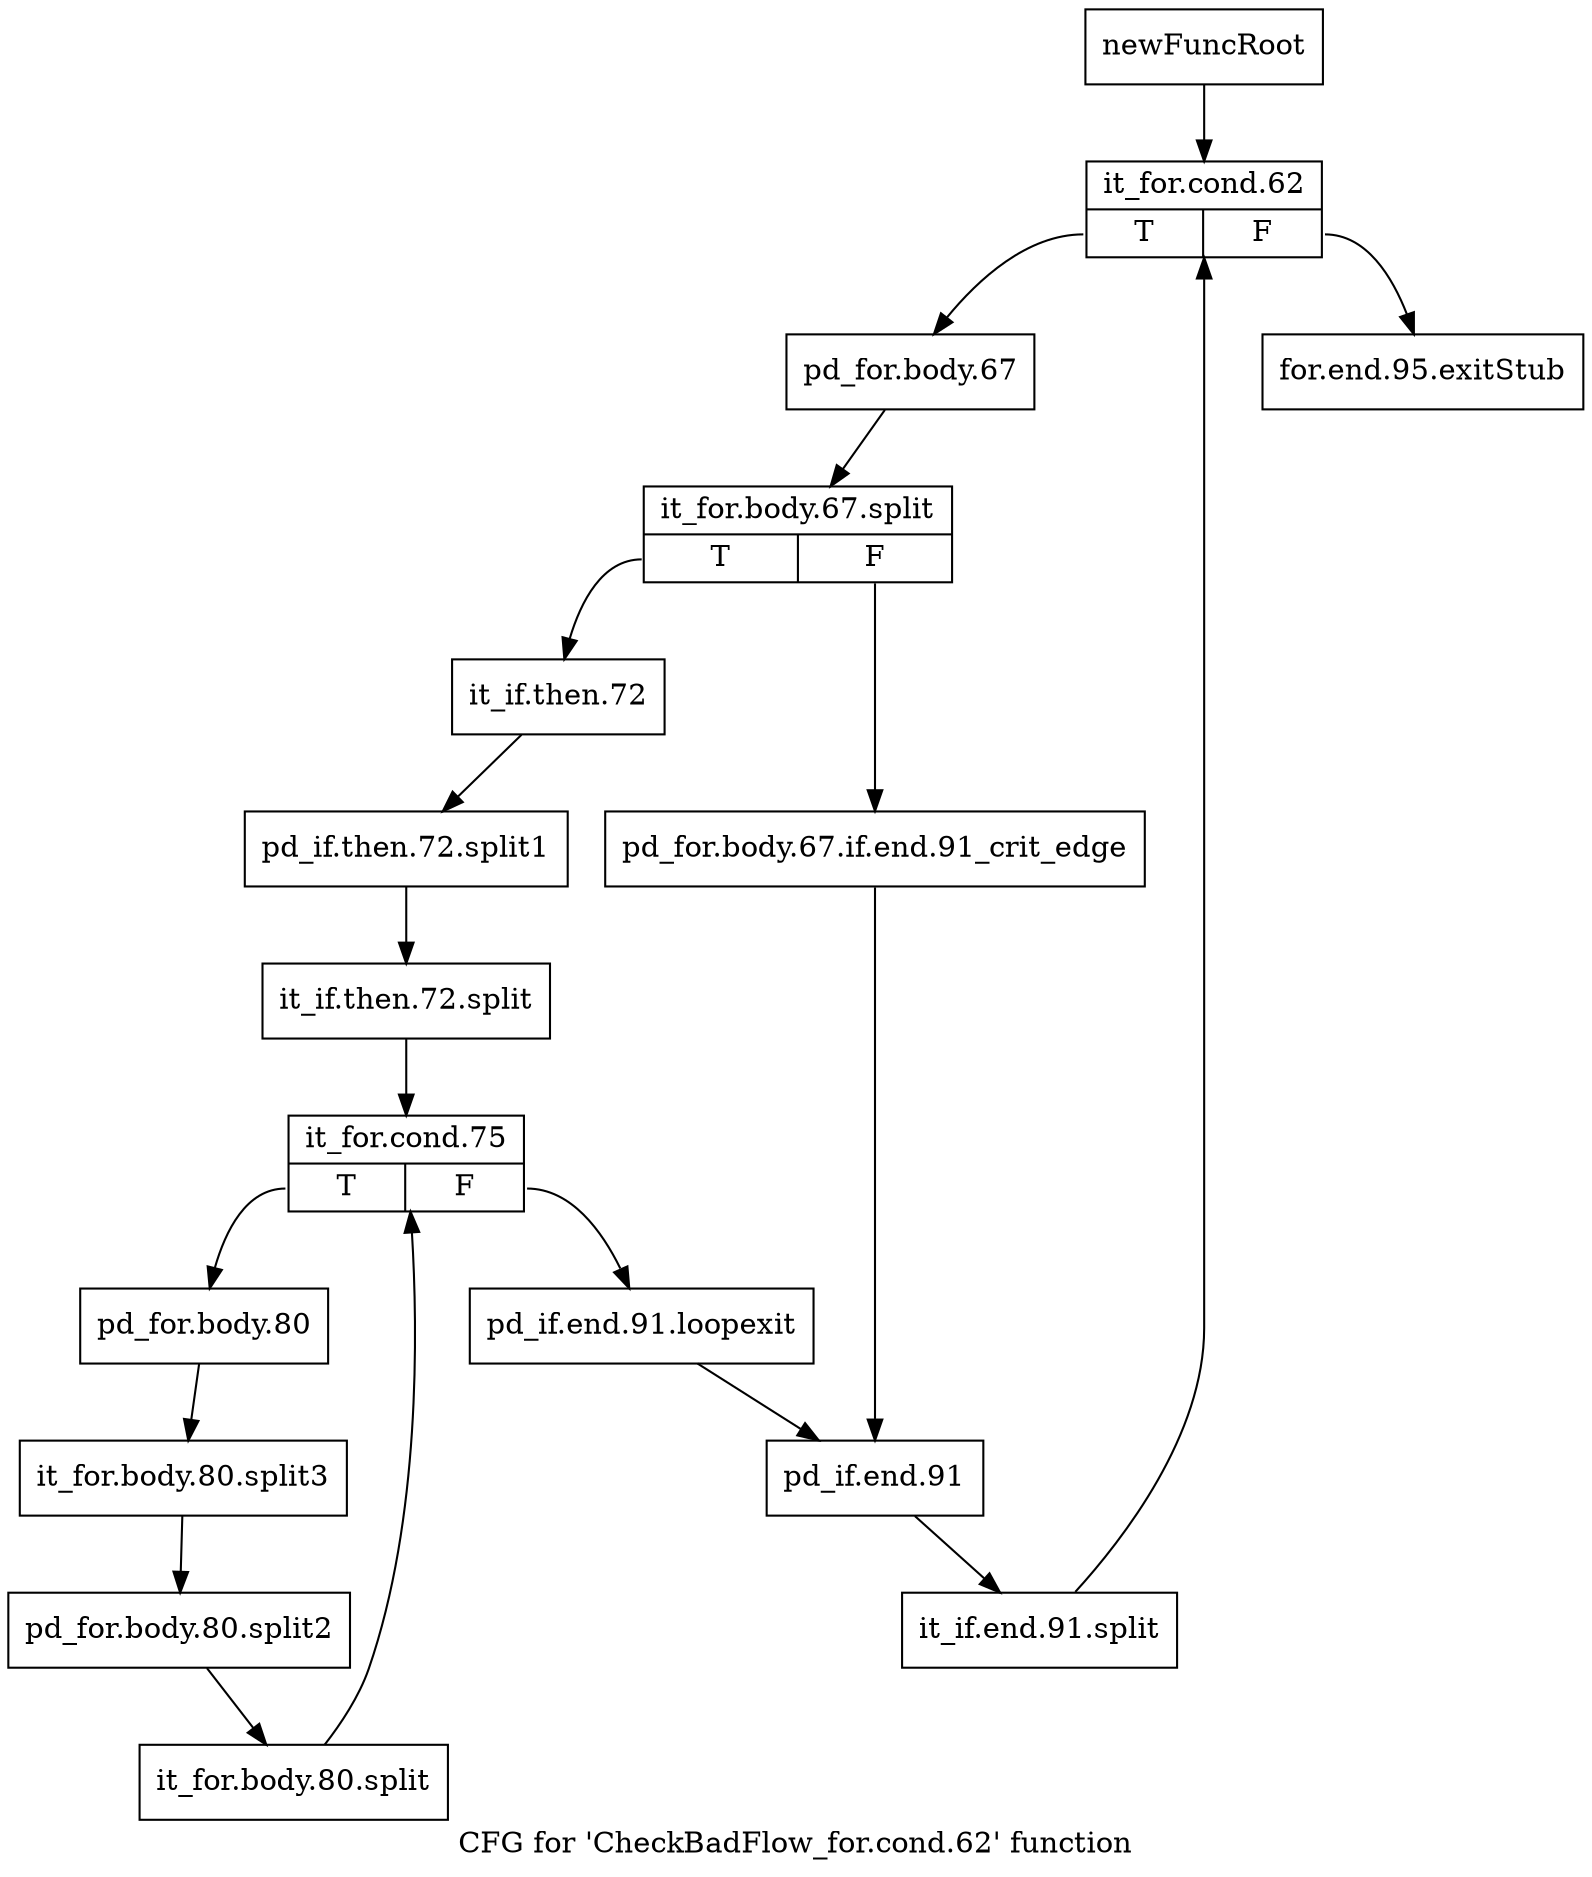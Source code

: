 digraph "CFG for 'CheckBadFlow_for.cond.62' function" {
	label="CFG for 'CheckBadFlow_for.cond.62' function";

	Node0x10aba70 [shape=record,label="{newFuncRoot}"];
	Node0x10aba70 -> Node0x10abb10;
	Node0x10abac0 [shape=record,label="{for.end.95.exitStub}"];
	Node0x10abb10 [shape=record,label="{it_for.cond.62|{<s0>T|<s1>F}}"];
	Node0x10abb10:s0 -> Node0x10abb60;
	Node0x10abb10:s1 -> Node0x10abac0;
	Node0x10abb60 [shape=record,label="{pd_for.body.67}"];
	Node0x10abb60 -> Node0x1457f90;
	Node0x1457f90 [shape=record,label="{it_for.body.67.split|{<s0>T|<s1>F}}"];
	Node0x1457f90:s0 -> Node0x10abc00;
	Node0x1457f90:s1 -> Node0x10abbb0;
	Node0x10abbb0 [shape=record,label="{pd_for.body.67.if.end.91_crit_edge}"];
	Node0x10abbb0 -> Node0x10abcf0;
	Node0x10abc00 [shape=record,label="{it_if.then.72}"];
	Node0x10abc00 -> Node0x1220180;
	Node0x1220180 [shape=record,label="{pd_if.then.72.split1}"];
	Node0x1220180 -> Node0x1441600;
	Node0x1441600 [shape=record,label="{it_if.then.72.split}"];
	Node0x1441600 -> Node0x10abc50;
	Node0x10abc50 [shape=record,label="{it_for.cond.75|{<s0>T|<s1>F}}"];
	Node0x10abc50:s0 -> Node0x10abd40;
	Node0x10abc50:s1 -> Node0x10abca0;
	Node0x10abca0 [shape=record,label="{pd_if.end.91.loopexit}"];
	Node0x10abca0 -> Node0x10abcf0;
	Node0x10abcf0 [shape=record,label="{pd_if.end.91}"];
	Node0x10abcf0 -> Node0x145b490;
	Node0x145b490 [shape=record,label="{it_if.end.91.split}"];
	Node0x145b490 -> Node0x10abb10;
	Node0x10abd40 [shape=record,label="{pd_for.body.80}"];
	Node0x10abd40 -> Node0x1448ff0;
	Node0x1448ff0 [shape=record,label="{it_for.body.80.split3}"];
	Node0x1448ff0 -> Node0x1440bb0;
	Node0x1440bb0 [shape=record,label="{pd_for.body.80.split2}"];
	Node0x1440bb0 -> Node0x1359b10;
	Node0x1359b10 [shape=record,label="{it_for.body.80.split}"];
	Node0x1359b10 -> Node0x10abc50;
}
